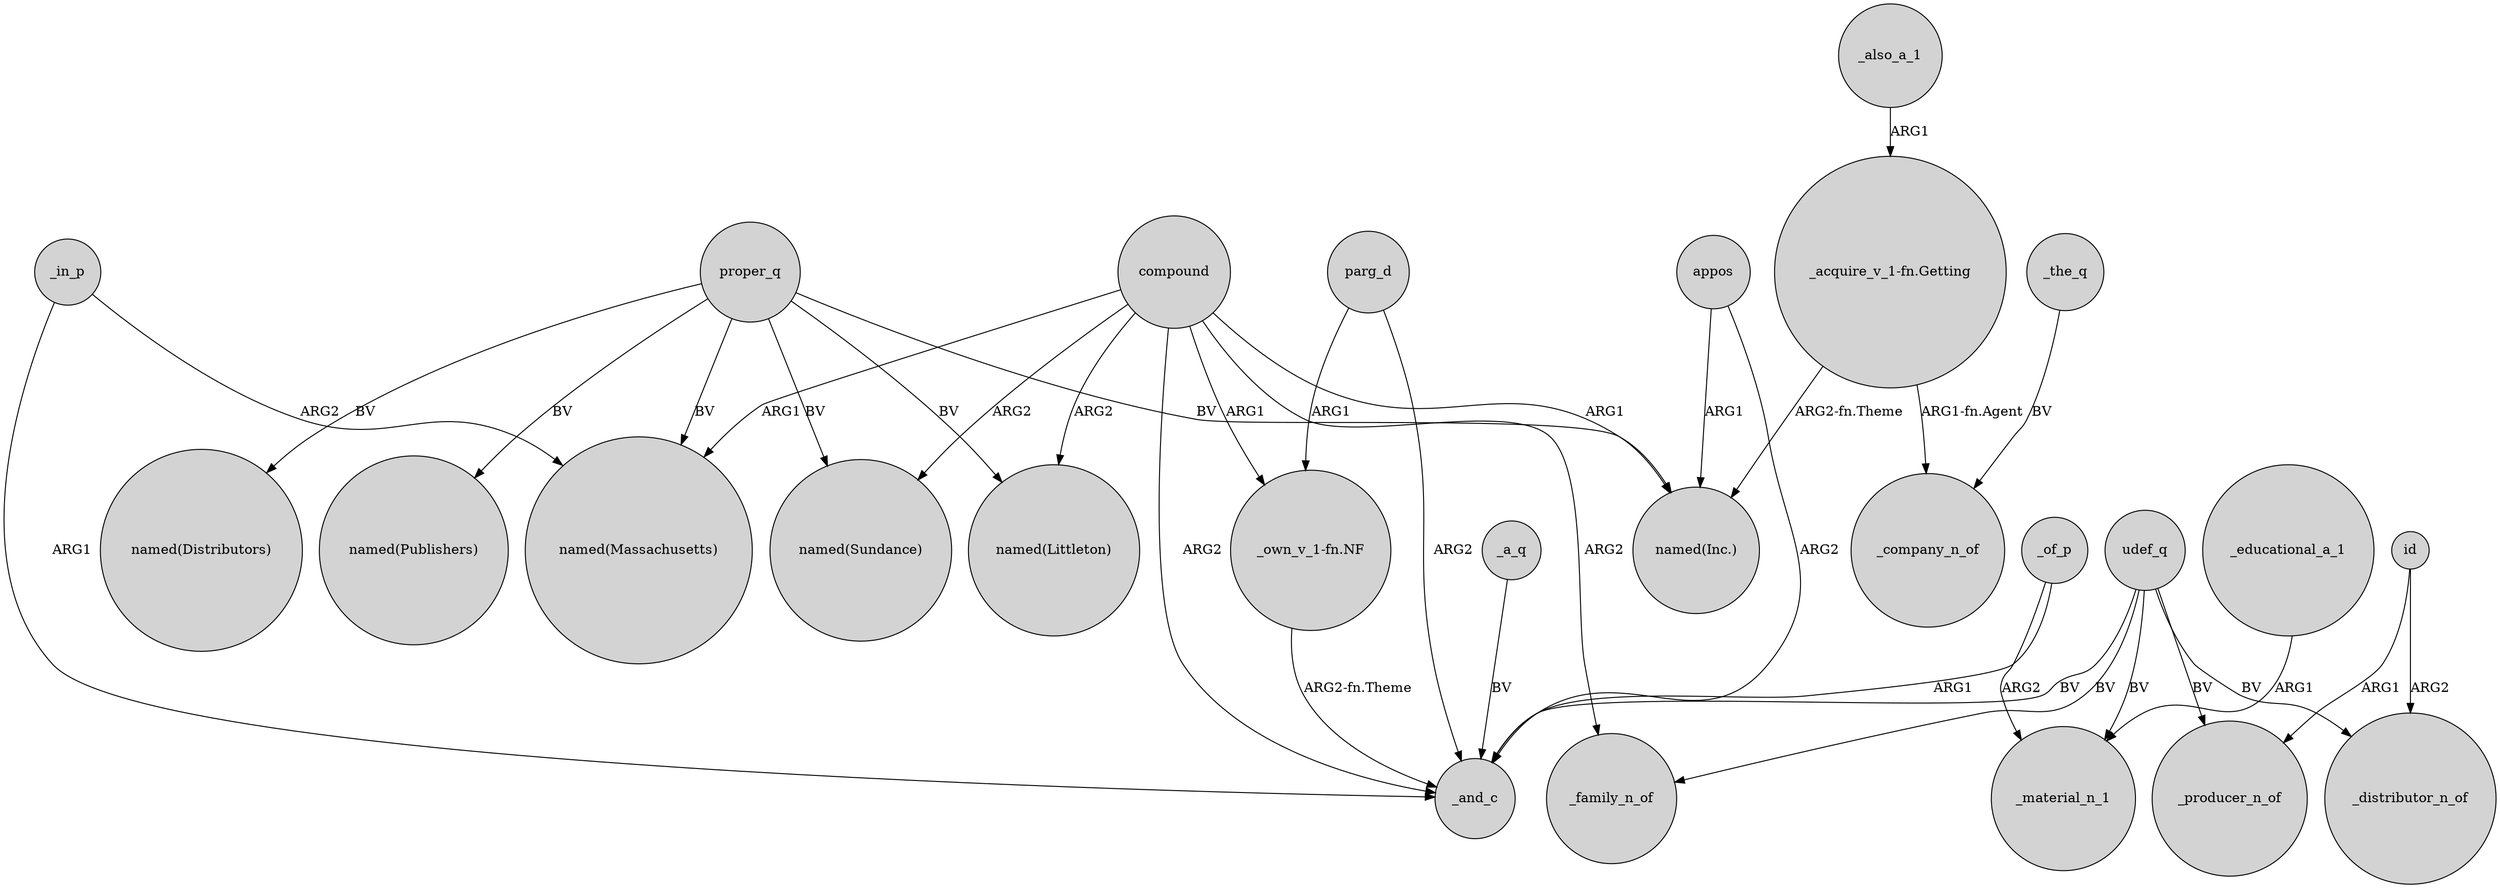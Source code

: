 digraph {
	node [shape=circle style=filled]
	proper_q -> "named(Inc.)" [label=BV]
	compound -> "named(Sundance)" [label=ARG2]
	_educational_a_1 -> _material_n_1 [label=ARG1]
	proper_q -> "named(Sundance)" [label=BV]
	_also_a_1 -> "_acquire_v_1-fn.Getting" [label=ARG1]
	"_acquire_v_1-fn.Getting" -> _company_n_of [label="ARG1-fn.Agent"]
	"_acquire_v_1-fn.Getting" -> "named(Inc.)" [label="ARG2-fn.Theme"]
	compound -> _family_n_of [label=ARG2]
	_in_p -> "named(Massachusetts)" [label=ARG2]
	udef_q -> _distributor_n_of [label=BV]
	id -> _producer_n_of [label=ARG1]
	proper_q -> "named(Distributors)" [label=BV]
	parg_d -> "_own_v_1-fn.NF" [label=ARG1]
	_the_q -> _company_n_of [label=BV]
	parg_d -> _and_c [label=ARG2]
	proper_q -> "named(Publishers)" [label=BV]
	compound -> _and_c [label=ARG2]
	appos -> _and_c [label=ARG2]
	udef_q -> _material_n_1 [label=BV]
	_a_q -> _and_c [label=BV]
	_in_p -> _and_c [label=ARG1]
	_of_p -> _and_c [label=ARG1]
	id -> _distributor_n_of [label=ARG2]
	proper_q -> "named(Massachusetts)" [label=BV]
	_of_p -> _material_n_1 [label=ARG2]
	compound -> "named(Littleton)" [label=ARG2]
	appos -> "named(Inc.)" [label=ARG1]
	compound -> "named(Massachusetts)" [label=ARG1]
	udef_q -> _family_n_of [label=BV]
	udef_q -> _and_c [label=BV]
	compound -> "_own_v_1-fn.NF" [label=ARG1]
	udef_q -> _producer_n_of [label=BV]
	"_own_v_1-fn.NF" -> _and_c [label="ARG2-fn.Theme"]
	proper_q -> "named(Littleton)" [label=BV]
	compound -> "named(Inc.)" [label=ARG1]
}
